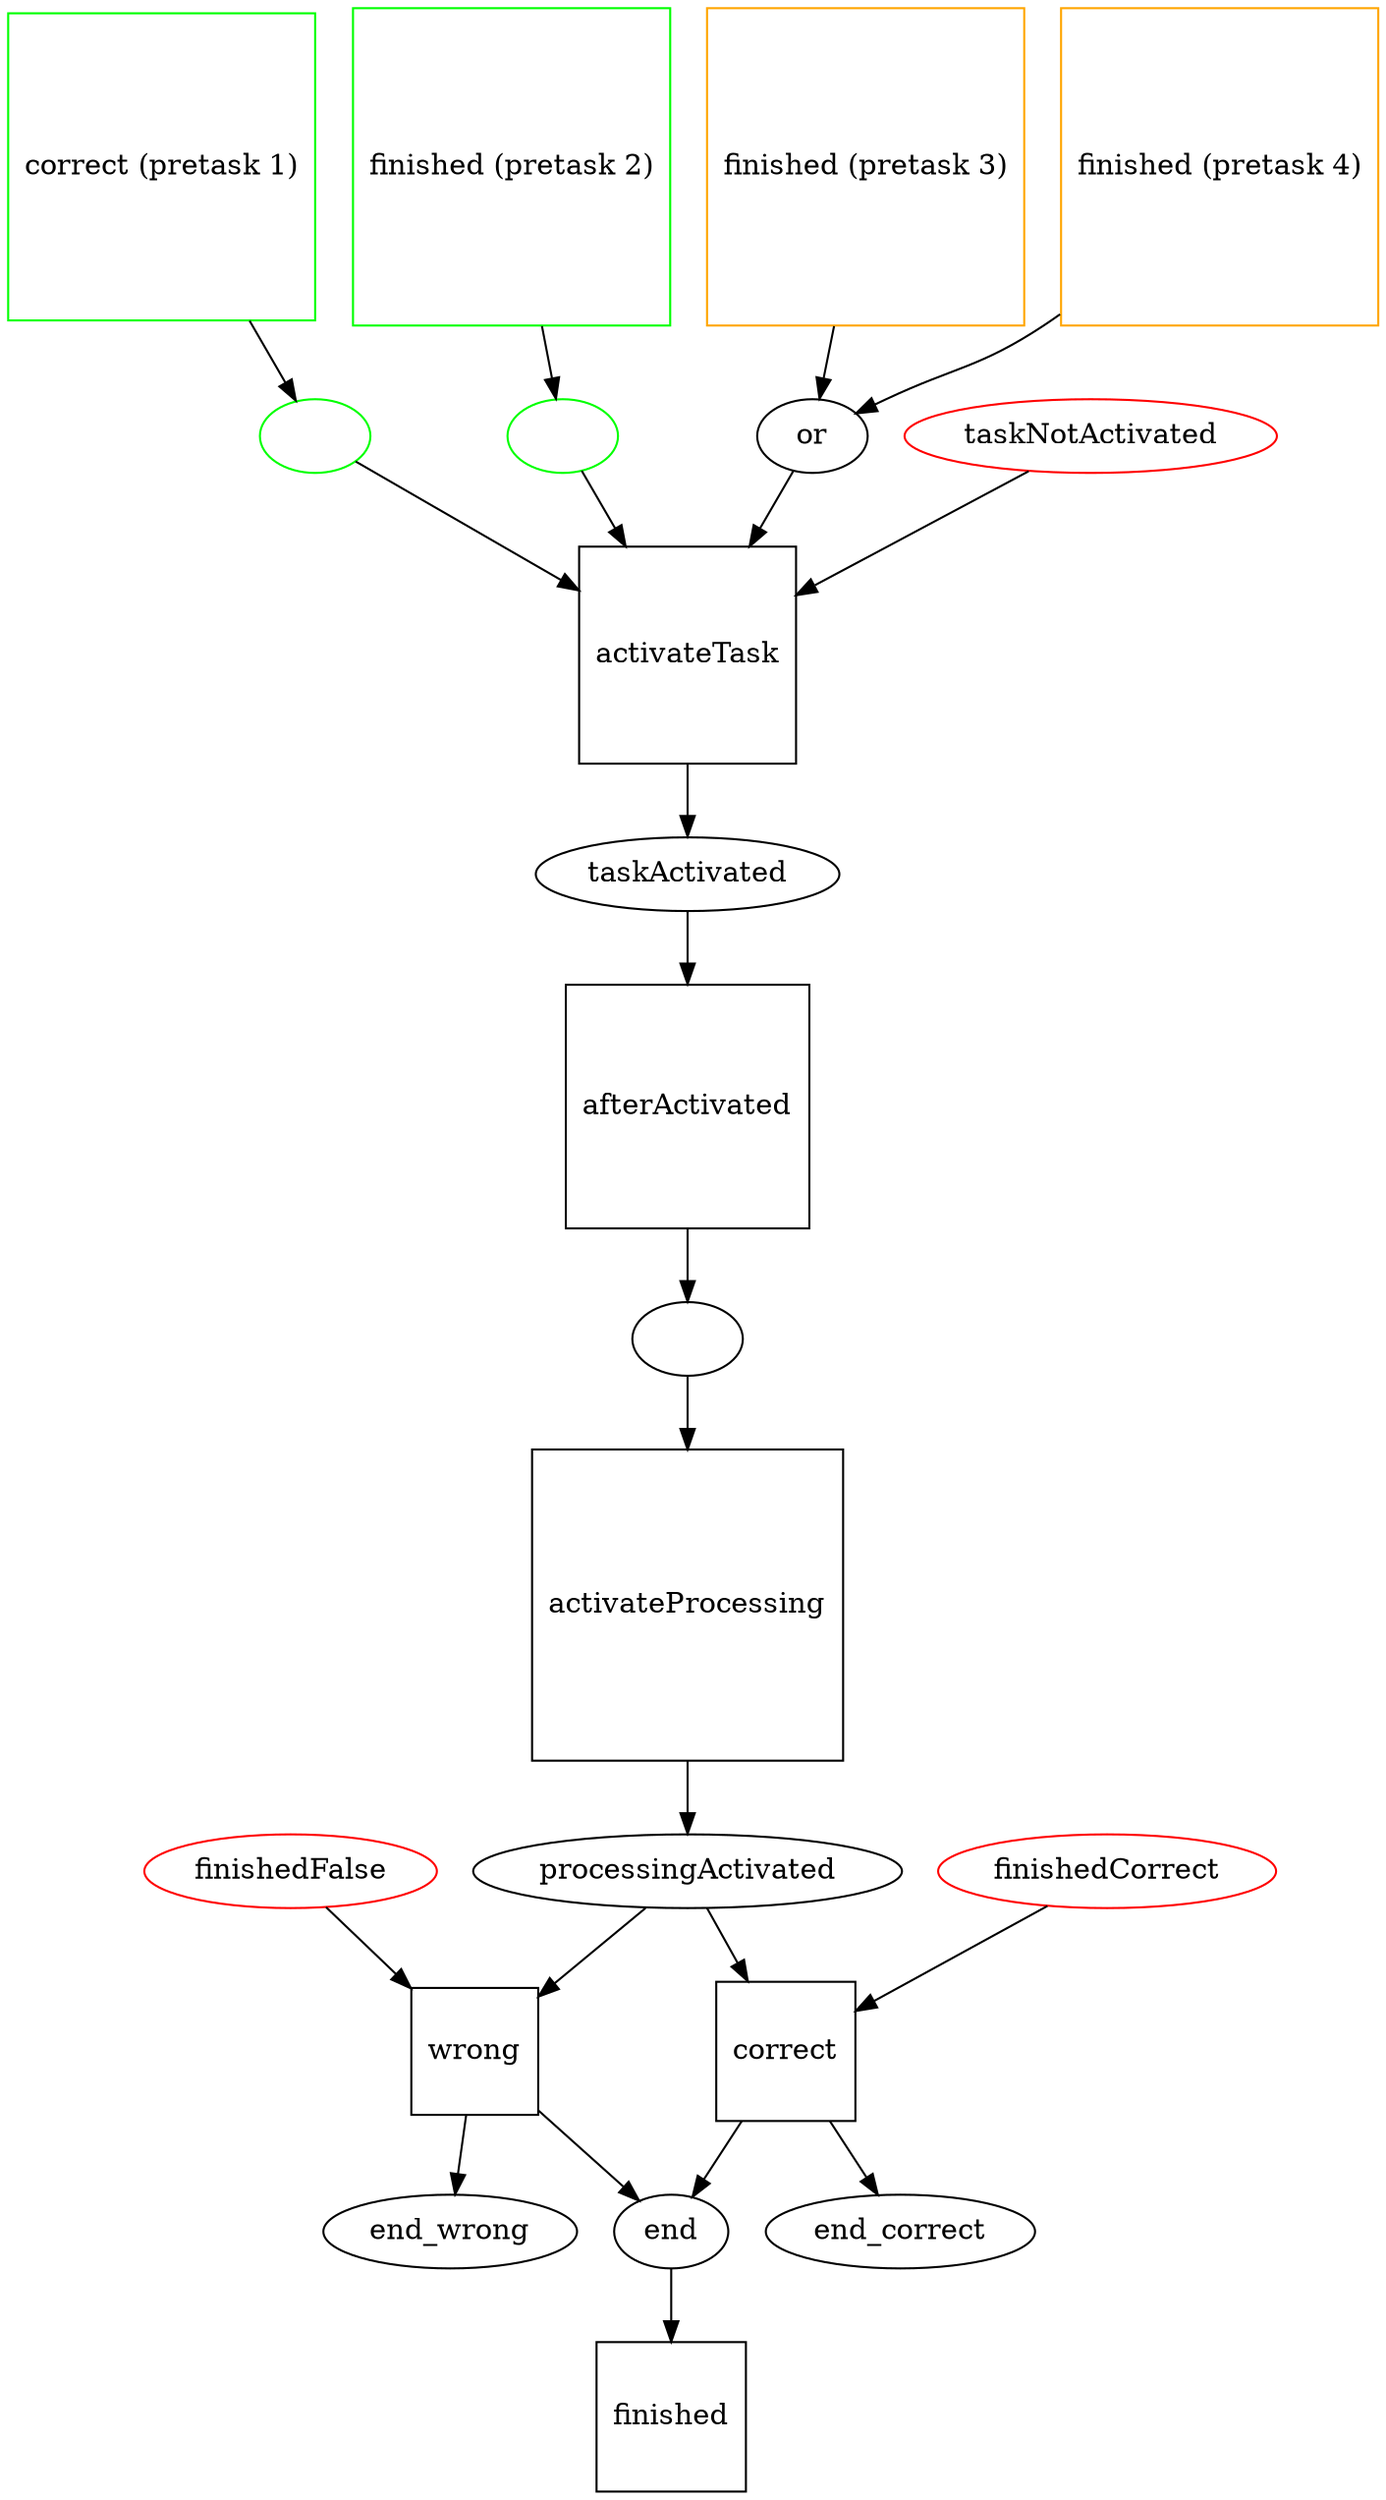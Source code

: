 digraph seq {
    
    
//and seq    
t2_beendet [shape=square, label="correct (pretask 1)",color="green"]
p_beendetInput1[label="",color="green"]
t3_beendet [shape=square, label="finished (pretask 2)",color="green"]
p_beendetInput2[label="",color="green"]
t2_beendet->p_beendetInput1
t3_beendet->p_beendetInput2
p_beendetInput1->t_activate_task
p_beendetInput2->t_activate_task

//or seq
ot1_beendet [shape=square, label="finished (pretask 3)",color="orange"]
ot2_beendet [shape=square, label="finished (pretask 4)",color="orange"]
ot1_beendet->p_or
ot2_beendet->p_or


t_activate_task [shape=square, label="activateTask"]

t_after_active[shape=square, label="afterActivated"]
t_activate_bearbeitung [shape=square, label="activateProcessing"]
t_beendet_f [shape=square, label="wrong"]
t_beendet_c [shape=square, label="correct"]
t_beendet [shape=square, label="finished"]
p_task_not_active [label="taskNotActivated", color=red]
p_task_active [label="taskActivated"]
p_task_bactive [label="processingActivated"]
p_task_end [label="end"]
p_task_endc [label="end_correct"]
p_task_endf [label="end_wrong"]

p_task_endc_input [label="finishedCorrect", color=red]
p_task_endf_input [label="finishedFalse", color=red]
p_or[label="or"]
p_filler[label=""]

p_or->t_activate_task
p_task_not_active->t_activate_task
t_activate_task->p_task_active
p_task_active->t_after_active
t_after_active->p_filler
p_filler->t_activate_bearbeitung
t_activate_bearbeitung->p_task_bactive
p_task_bactive->t_beendet_c
p_task_bactive->t_beendet_f
t_beendet_c->p_task_endc
t_beendet_f->p_task_endf
p_task_endc_input->t_beendet_c
p_task_endf_input->t_beendet_f
t_beendet_c->p_task_end
t_beendet_f->p_task_end
p_task_end->t_beendet


}